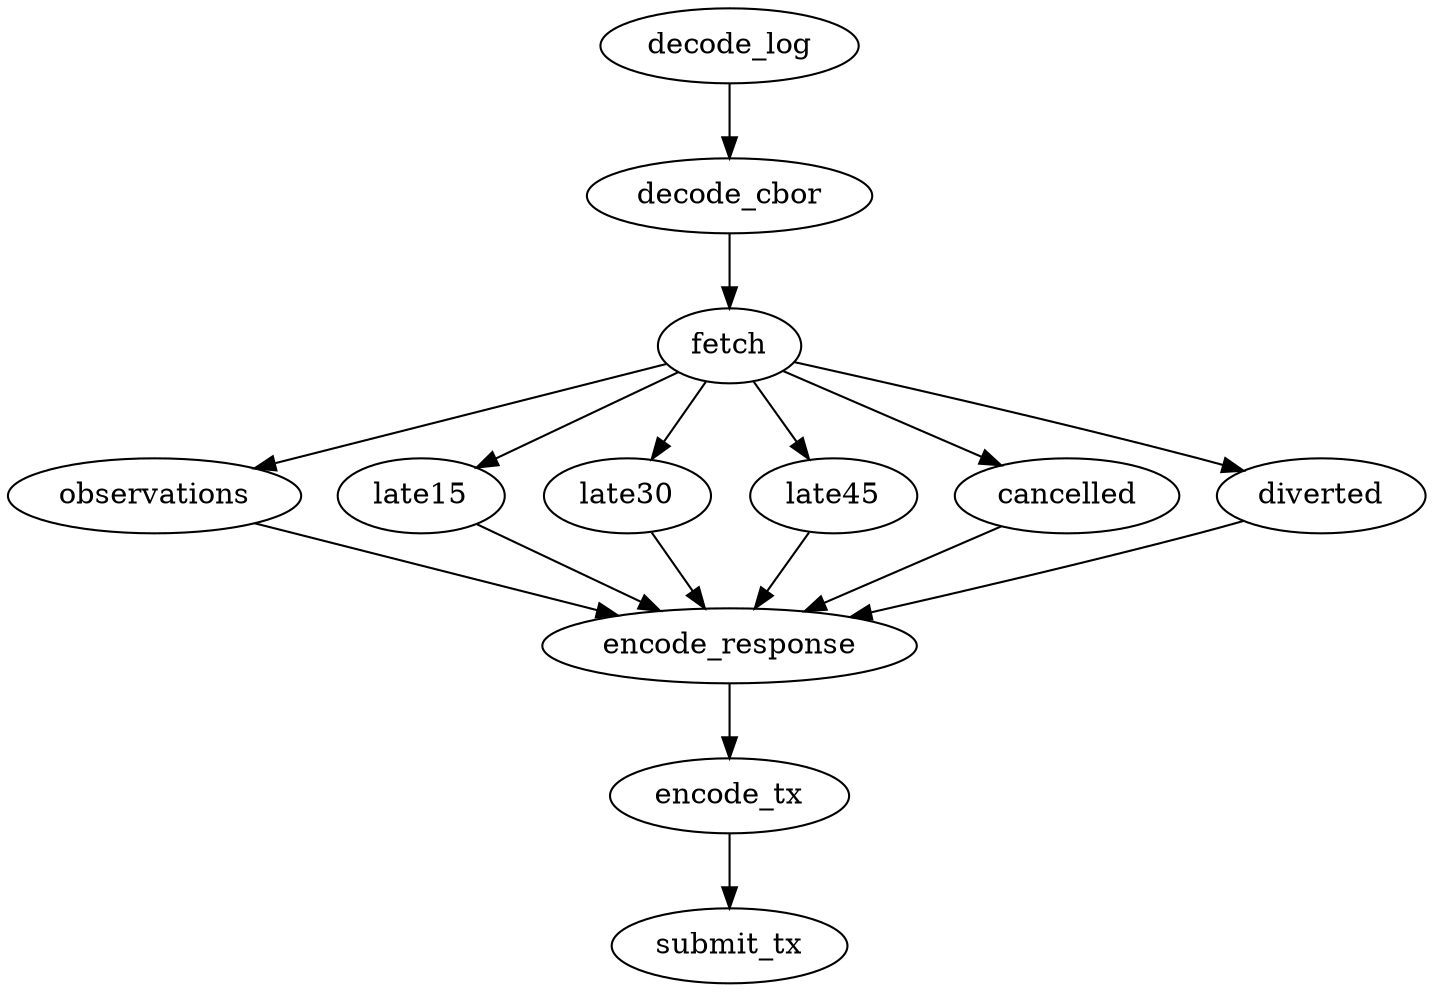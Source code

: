 digraph {
//
// Chainlink Job definition for the ratings oracle
//

// First, we parse the request log and the CBOR payload inside of it
decode_log [
    type="ethabidecodelog"
    abi="OracleRequest(bytes32 indexed specId, address requester, bytes32 requestId, uint256 payment, address callbackAddr, bytes4 callbackFunctionId, uint256 cancelExpiration, uint256 dataVersion, bytes data)"
    data="$(jobRun.logData)"
    topics="$(jobRun.logTopics)"
    ]

// The result of the following element is a map e.g. {carrier: "LH", flightNumber: "117"}
decode_cbor [
    type="cborparse"
    data="$(decode_log.data)"
    ]


// Then, we use the decoded request parameters to make an HTTP fetch
fetch [
    type="http"
    method=GET
    requestData="{\"carrierFlightNumber\": $(decode_cbor.carrierFlightNumber)}"
    url="https://fs-api.etherisc.com/api/v1/ratings-oracle"
    ]


// From the fetch result, we parse out the individual elements (rating statistics)
observations [ type="jsonparse" data="$(fetch)" path="observations" ]
late15 [ type="jsonparse" data="$(fetch)" path="late15" ]
late30 [ type="jsonparse" data="$(fetch)" path="late30" ]
late45 [ type="jsonparse" data="$(fetch)" path="late45" ]
cancelled [ type="jsonparse" data="$(fetch)" path="cancelled" ]
diverted [ type="jsonparse" data="$(fetch)" path="diverted" ]


// Finally, we send a response on-chain.
// The abi is the abi of the fulfill function in the receiving contract.
encode_response [
type="ethabiencode"
abi="(bytes32 requestId, uint256 observations, uint256 late15, uint256 late30, uint256 late45, uint256 cancelled, uint256 diverted)"
data="{\"requestId\": $(decode_log.requestId), \"observations\": $(observations), \"late15\": $(late15), \"late30\": $(late30), \"late45\": $(late45), \"cancelled\": $(cancelled), \"diverted\": $(diverted)}"
]

encode_tx [
type="ethabiencode"
abi="fulfillOracleRequest2(bytes32 requestId, uint256 payment, address callbackAddress, bytes4 callbackFunctionId, uint256 expiration, bytes calldata data)"
data="{\"requestId\": $(decode_log.requestId), \"payment\": $(decode_log.payment), \"callbackAddress\": $(decode_log.callbackAddr), \"callbackFunctionId\": $(decode_log.callbackFunctionId), \"expiration\": $(decode_log.cancelExpiration), \"data\": $(encode_response)}"
]
//function fulfillOracleRequest(
 //    bytes32 requestId,
 //    uint256 payment,
 //    address callbackAddress,
 //    bytes4 callbackFunctionId,
 //    uint256 expiration,
 //    bytes32 data
 //  )
submit_tx [
type="ethtx"
to="0xd006d393b49f89677722Ed04A26Ab83C74B1aC0e"
data="$(encode_tx)"
]

// Dependency graph

decode_log -> decode_cbor -> fetch

fetch -> observations -> encode_response
fetch -> late15 -> encode_response
fetch -> late30 -> encode_response
fetch -> late45 -> encode_response
fetch -> cancelled -> encode_response
fetch -> diverted -> encode_response

encode_response -> encode_tx -> submit_tx

} //digraph
